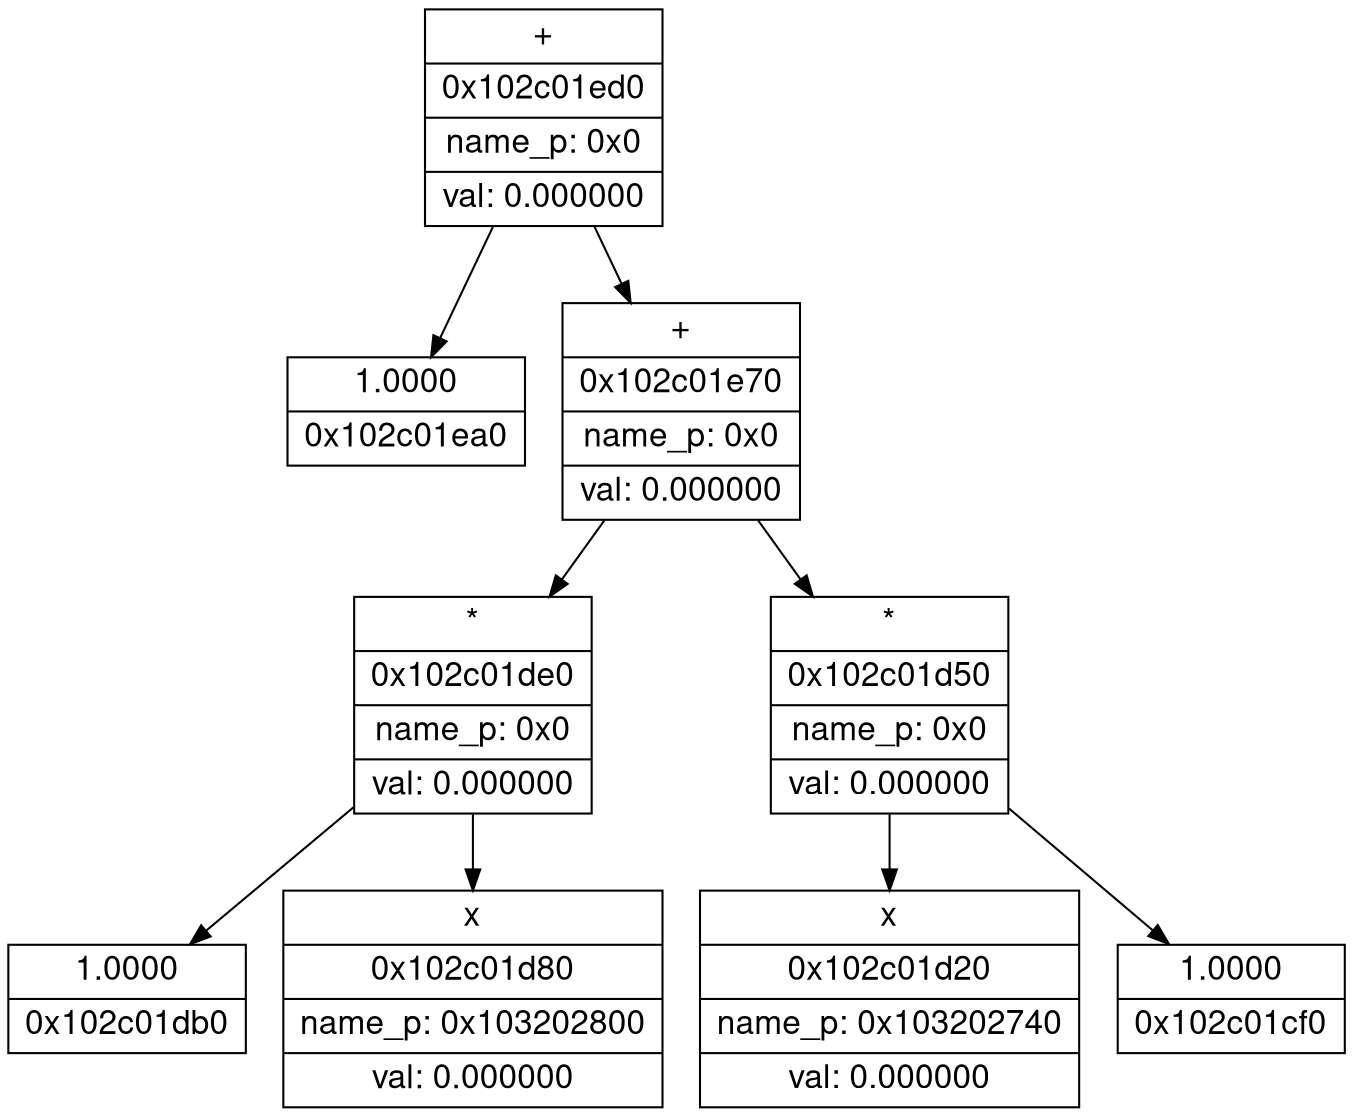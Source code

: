 digraph g {
fontname="Helvetica,Arial,sans-serif"
node [fontname="Helvetica,Arial,sans-serif"]
edge [fontname="Helvetica,Arial,sans-serif"]
node [
	fontsize = "16"
	shape = "ellipse"
];

edge [ ];

"0/0"[
	label = "{<f0> + | <f1> 0x102c01ed0 | <f2> name_p: 0x0 | <f3> val: 0.000000}"
	shape=record
];

"0/1"[
	label = "{<f0> 1.0000 | <f1> 0x102c01ea0}"
	shape=record
];

"0/0" -> "0/1"

"128/1"[
	label = "{<f0> + | <f1> 0x102c01e70 | <f2> name_p: 0x0 | <f3> val: 0.000000}"
	shape=record
];

"0/0" -> "128/1"

"128/2"[
	label = "{<f0> * | <f1> 0x102c01de0 | <f2> name_p: 0x0 | <f3> val: 0.000000}"
	shape=record
];

"128/1" -> "128/2"

"192/2"[
	label = "{<f0> * | <f1> 0x102c01d50 | <f2> name_p: 0x0 | <f3> val: 0.000000}"
	shape=record
];

"128/1" -> "192/2"

"128/3"[
	label = "{<f0> 1.0000 | <f1> 0x102c01db0}"
	shape=record
];

"128/2" -> "128/3"

"160/3"[
	label = "{<f0> x | <f1> 0x102c01d80 | <f2> name_p: 0x103202800 | <f3> val: 0.000000}"
	shape=record
];

"128/2" -> "160/3"

"192/3"[
	label = "{<f0> x | <f1> 0x102c01d20 | <f2> name_p: 0x103202740 | <f3> val: 0.000000}"
	shape=record
];

"192/2" -> "192/3"

"224/3"[
	label = "{<f0> 1.0000 | <f1> 0x102c01cf0}"
	shape=record
];

"192/2" -> "224/3"

}

